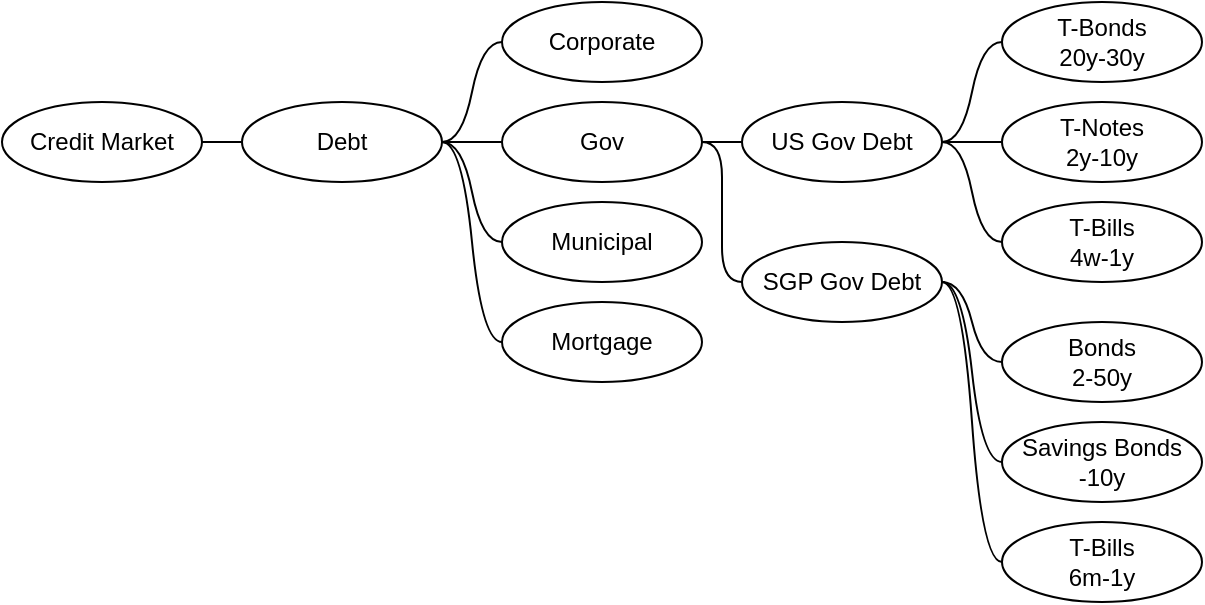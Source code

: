 <mxfile version="20.8.5" type="github">
  <diagram id="duZlh_n1-b1SHrgEPJop" name="Page-1">
    <mxGraphModel dx="794" dy="413" grid="1" gridSize="10" guides="1" tooltips="1" connect="1" arrows="1" fold="1" page="1" pageScale="1" pageWidth="850" pageHeight="1100" math="0" shadow="0">
      <root>
        <mxCell id="0" />
        <mxCell id="1" parent="0" />
        <mxCell id="hCuY06wSEHlHvCUH7BdE-3" value="" style="edgeStyle=entityRelationEdgeStyle;rounded=0;orthogonalLoop=1;jettySize=auto;html=1;startArrow=none;endArrow=none;segment=10;curved=1;sourcePerimeterSpacing=0;targetPerimeterSpacing=0;" edge="1" parent="1" source="hCuY06wSEHlHvCUH7BdE-1" target="hCuY06wSEHlHvCUH7BdE-2">
          <mxGeometry relative="1" as="geometry" />
        </mxCell>
        <mxCell id="hCuY06wSEHlHvCUH7BdE-6" style="edgeStyle=entityRelationEdgeStyle;rounded=0;orthogonalLoop=1;jettySize=auto;html=1;startArrow=none;endArrow=none;segment=10;curved=1;sourcePerimeterSpacing=0;targetPerimeterSpacing=0;entryX=0;entryY=0.5;entryDx=0;entryDy=0;" edge="1" parent="1" source="hCuY06wSEHlHvCUH7BdE-1" target="hCuY06wSEHlHvCUH7BdE-4">
          <mxGeometry relative="1" as="geometry" />
        </mxCell>
        <mxCell id="hCuY06wSEHlHvCUH7BdE-7" style="edgeStyle=entityRelationEdgeStyle;rounded=0;orthogonalLoop=1;jettySize=auto;html=1;startArrow=none;endArrow=none;segment=10;curved=1;sourcePerimeterSpacing=0;targetPerimeterSpacing=0;entryX=0;entryY=0.5;entryDx=0;entryDy=0;" edge="1" parent="1" source="hCuY06wSEHlHvCUH7BdE-1" target="hCuY06wSEHlHvCUH7BdE-5">
          <mxGeometry relative="1" as="geometry" />
        </mxCell>
        <mxCell id="hCuY06wSEHlHvCUH7BdE-1" value="US Gov Debt" style="ellipse;whiteSpace=wrap;html=1;align=center;newEdgeStyle={&quot;edgeStyle&quot;:&quot;entityRelationEdgeStyle&quot;,&quot;startArrow&quot;:&quot;none&quot;,&quot;endArrow&quot;:&quot;none&quot;,&quot;segment&quot;:10,&quot;curved&quot;:1,&quot;sourcePerimeterSpacing&quot;:0,&quot;targetPerimeterSpacing&quot;:0};treeFolding=1;treeMoving=1;" vertex="1" parent="1">
          <mxGeometry x="410" y="380" width="100" height="40" as="geometry" />
        </mxCell>
        <mxCell id="hCuY06wSEHlHvCUH7BdE-2" value="T-Notes&lt;br&gt;2y-10y" style="ellipse;whiteSpace=wrap;html=1;align=center;newEdgeStyle={&quot;edgeStyle&quot;:&quot;entityRelationEdgeStyle&quot;,&quot;startArrow&quot;:&quot;none&quot;,&quot;endArrow&quot;:&quot;none&quot;,&quot;segment&quot;:10,&quot;curved&quot;:1,&quot;sourcePerimeterSpacing&quot;:0,&quot;targetPerimeterSpacing&quot;:0};treeFolding=1;treeMoving=1;" vertex="1" parent="1">
          <mxGeometry x="540" y="380" width="100" height="40" as="geometry" />
        </mxCell>
        <mxCell id="hCuY06wSEHlHvCUH7BdE-4" value="T-Bonds&lt;br&gt;20y-30y" style="ellipse;whiteSpace=wrap;html=1;align=center;newEdgeStyle={&quot;edgeStyle&quot;:&quot;entityRelationEdgeStyle&quot;,&quot;startArrow&quot;:&quot;none&quot;,&quot;endArrow&quot;:&quot;none&quot;,&quot;segment&quot;:10,&quot;curved&quot;:1,&quot;sourcePerimeterSpacing&quot;:0,&quot;targetPerimeterSpacing&quot;:0};treeFolding=1;treeMoving=1;" vertex="1" parent="1">
          <mxGeometry x="540" y="330" width="100" height="40" as="geometry" />
        </mxCell>
        <mxCell id="hCuY06wSEHlHvCUH7BdE-5" value="T-Bills&lt;br&gt;4w-1y" style="ellipse;whiteSpace=wrap;html=1;align=center;newEdgeStyle={&quot;edgeStyle&quot;:&quot;entityRelationEdgeStyle&quot;,&quot;startArrow&quot;:&quot;none&quot;,&quot;endArrow&quot;:&quot;none&quot;,&quot;segment&quot;:10,&quot;curved&quot;:1,&quot;sourcePerimeterSpacing&quot;:0,&quot;targetPerimeterSpacing&quot;:0};treeFolding=1;treeMoving=1;" vertex="1" parent="1">
          <mxGeometry x="540" y="430" width="100" height="40" as="geometry" />
        </mxCell>
        <mxCell id="hCuY06wSEHlHvCUH7BdE-10" value="" style="edgeStyle=entityRelationEdgeStyle;rounded=0;orthogonalLoop=1;jettySize=auto;html=1;startArrow=none;endArrow=none;segment=10;curved=1;sourcePerimeterSpacing=0;targetPerimeterSpacing=0;" edge="1" parent="1" source="hCuY06wSEHlHvCUH7BdE-8" target="hCuY06wSEHlHvCUH7BdE-9">
          <mxGeometry relative="1" as="geometry" />
        </mxCell>
        <mxCell id="hCuY06wSEHlHvCUH7BdE-8" value="Credit Market" style="ellipse;whiteSpace=wrap;html=1;align=center;newEdgeStyle={&quot;edgeStyle&quot;:&quot;entityRelationEdgeStyle&quot;,&quot;startArrow&quot;:&quot;none&quot;,&quot;endArrow&quot;:&quot;none&quot;,&quot;segment&quot;:10,&quot;curved&quot;:1,&quot;sourcePerimeterSpacing&quot;:0,&quot;targetPerimeterSpacing&quot;:0};treeFolding=1;treeMoving=1;" vertex="1" parent="1">
          <mxGeometry x="40" y="380" width="100" height="40" as="geometry" />
        </mxCell>
        <mxCell id="hCuY06wSEHlHvCUH7BdE-12" value="" style="edgeStyle=entityRelationEdgeStyle;rounded=0;orthogonalLoop=1;jettySize=auto;html=1;startArrow=none;endArrow=none;segment=10;curved=1;sourcePerimeterSpacing=0;targetPerimeterSpacing=0;" edge="1" parent="1" source="hCuY06wSEHlHvCUH7BdE-9" target="hCuY06wSEHlHvCUH7BdE-11">
          <mxGeometry relative="1" as="geometry" />
        </mxCell>
        <mxCell id="hCuY06wSEHlHvCUH7BdE-16" value="" style="edgeStyle=entityRelationEdgeStyle;rounded=0;orthogonalLoop=1;jettySize=auto;html=1;startArrow=none;endArrow=none;segment=10;curved=1;sourcePerimeterSpacing=0;targetPerimeterSpacing=0;" edge="1" parent="1" source="hCuY06wSEHlHvCUH7BdE-9" target="hCuY06wSEHlHvCUH7BdE-15">
          <mxGeometry relative="1" as="geometry" />
        </mxCell>
        <mxCell id="hCuY06wSEHlHvCUH7BdE-18" value="" style="edgeStyle=entityRelationEdgeStyle;rounded=0;orthogonalLoop=1;jettySize=auto;html=1;startArrow=none;endArrow=none;segment=10;curved=1;sourcePerimeterSpacing=0;targetPerimeterSpacing=0;" edge="1" parent="1" source="hCuY06wSEHlHvCUH7BdE-9" target="hCuY06wSEHlHvCUH7BdE-17">
          <mxGeometry relative="1" as="geometry" />
        </mxCell>
        <mxCell id="hCuY06wSEHlHvCUH7BdE-20" value="" style="edgeStyle=entityRelationEdgeStyle;rounded=0;orthogonalLoop=1;jettySize=auto;html=1;startArrow=none;endArrow=none;segment=10;curved=1;sourcePerimeterSpacing=0;targetPerimeterSpacing=0;" edge="1" parent="1" source="hCuY06wSEHlHvCUH7BdE-9" target="hCuY06wSEHlHvCUH7BdE-19">
          <mxGeometry relative="1" as="geometry" />
        </mxCell>
        <mxCell id="hCuY06wSEHlHvCUH7BdE-9" value="Debt" style="ellipse;whiteSpace=wrap;html=1;align=center;newEdgeStyle={&quot;edgeStyle&quot;:&quot;entityRelationEdgeStyle&quot;,&quot;startArrow&quot;:&quot;none&quot;,&quot;endArrow&quot;:&quot;none&quot;,&quot;segment&quot;:10,&quot;curved&quot;:1,&quot;sourcePerimeterSpacing&quot;:0,&quot;targetPerimeterSpacing&quot;:0};treeFolding=1;treeMoving=1;" vertex="1" parent="1">
          <mxGeometry x="160" y="380" width="100" height="40" as="geometry" />
        </mxCell>
        <mxCell id="hCuY06wSEHlHvCUH7BdE-13" style="edgeStyle=entityRelationEdgeStyle;rounded=0;orthogonalLoop=1;jettySize=auto;html=1;startArrow=none;endArrow=none;segment=10;curved=1;sourcePerimeterSpacing=0;targetPerimeterSpacing=0;entryX=0;entryY=0.5;entryDx=0;entryDy=0;" edge="1" parent="1" source="hCuY06wSEHlHvCUH7BdE-11" target="hCuY06wSEHlHvCUH7BdE-1">
          <mxGeometry relative="1" as="geometry" />
        </mxCell>
        <mxCell id="hCuY06wSEHlHvCUH7BdE-21" value="" style="edgeStyle=entityRelationEdgeStyle;rounded=0;orthogonalLoop=1;jettySize=auto;html=1;startArrow=none;endArrow=none;segment=10;curved=1;sourcePerimeterSpacing=0;targetPerimeterSpacing=0;" edge="1" parent="1" source="hCuY06wSEHlHvCUH7BdE-11" target="hCuY06wSEHlHvCUH7BdE-1">
          <mxGeometry relative="1" as="geometry" />
        </mxCell>
        <mxCell id="hCuY06wSEHlHvCUH7BdE-22" style="edgeStyle=entityRelationEdgeStyle;rounded=0;orthogonalLoop=1;jettySize=auto;html=1;startArrow=none;endArrow=none;segment=10;curved=1;sourcePerimeterSpacing=0;targetPerimeterSpacing=0;entryX=0;entryY=0.5;entryDx=0;entryDy=0;" edge="1" parent="1" source="hCuY06wSEHlHvCUH7BdE-11" target="hCuY06wSEHlHvCUH7BdE-23">
          <mxGeometry relative="1" as="geometry">
            <mxPoint x="430" y="470" as="targetPoint" />
          </mxGeometry>
        </mxCell>
        <mxCell id="hCuY06wSEHlHvCUH7BdE-11" value="Gov" style="ellipse;whiteSpace=wrap;html=1;align=center;newEdgeStyle={&quot;edgeStyle&quot;:&quot;entityRelationEdgeStyle&quot;,&quot;startArrow&quot;:&quot;none&quot;,&quot;endArrow&quot;:&quot;none&quot;,&quot;segment&quot;:10,&quot;curved&quot;:1,&quot;sourcePerimeterSpacing&quot;:0,&quot;targetPerimeterSpacing&quot;:0};treeFolding=1;treeMoving=1;" vertex="1" parent="1">
          <mxGeometry x="290" y="380" width="100" height="40" as="geometry" />
        </mxCell>
        <mxCell id="hCuY06wSEHlHvCUH7BdE-15" value="Municipal" style="ellipse;whiteSpace=wrap;html=1;align=center;newEdgeStyle={&quot;edgeStyle&quot;:&quot;entityRelationEdgeStyle&quot;,&quot;startArrow&quot;:&quot;none&quot;,&quot;endArrow&quot;:&quot;none&quot;,&quot;segment&quot;:10,&quot;curved&quot;:1,&quot;sourcePerimeterSpacing&quot;:0,&quot;targetPerimeterSpacing&quot;:0};treeFolding=1;treeMoving=1;" vertex="1" parent="1">
          <mxGeometry x="290" y="430" width="100" height="40" as="geometry" />
        </mxCell>
        <mxCell id="hCuY06wSEHlHvCUH7BdE-17" value="Corporate" style="ellipse;whiteSpace=wrap;html=1;align=center;newEdgeStyle={&quot;edgeStyle&quot;:&quot;entityRelationEdgeStyle&quot;,&quot;startArrow&quot;:&quot;none&quot;,&quot;endArrow&quot;:&quot;none&quot;,&quot;segment&quot;:10,&quot;curved&quot;:1,&quot;sourcePerimeterSpacing&quot;:0,&quot;targetPerimeterSpacing&quot;:0};treeFolding=1;treeMoving=1;" vertex="1" parent="1">
          <mxGeometry x="290" y="330" width="100" height="40" as="geometry" />
        </mxCell>
        <mxCell id="hCuY06wSEHlHvCUH7BdE-19" value="Mortgage" style="ellipse;whiteSpace=wrap;html=1;align=center;newEdgeStyle={&quot;edgeStyle&quot;:&quot;entityRelationEdgeStyle&quot;,&quot;startArrow&quot;:&quot;none&quot;,&quot;endArrow&quot;:&quot;none&quot;,&quot;segment&quot;:10,&quot;curved&quot;:1,&quot;sourcePerimeterSpacing&quot;:0,&quot;targetPerimeterSpacing&quot;:0};treeFolding=1;treeMoving=1;" vertex="1" parent="1">
          <mxGeometry x="290" y="480" width="100" height="40" as="geometry" />
        </mxCell>
        <mxCell id="hCuY06wSEHlHvCUH7BdE-26" value="" style="edgeStyle=entityRelationEdgeStyle;rounded=0;orthogonalLoop=1;jettySize=auto;html=1;startArrow=none;endArrow=none;segment=10;curved=1;sourcePerimeterSpacing=0;targetPerimeterSpacing=0;" edge="1" parent="1" source="hCuY06wSEHlHvCUH7BdE-23" target="hCuY06wSEHlHvCUH7BdE-25">
          <mxGeometry relative="1" as="geometry" />
        </mxCell>
        <mxCell id="hCuY06wSEHlHvCUH7BdE-29" value="" style="edgeStyle=entityRelationEdgeStyle;rounded=0;orthogonalLoop=1;jettySize=auto;html=1;startArrow=none;endArrow=none;segment=10;curved=1;sourcePerimeterSpacing=0;targetPerimeterSpacing=0;" edge="1" parent="1" source="hCuY06wSEHlHvCUH7BdE-23" target="hCuY06wSEHlHvCUH7BdE-28">
          <mxGeometry relative="1" as="geometry" />
        </mxCell>
        <mxCell id="hCuY06wSEHlHvCUH7BdE-31" value="" style="edgeStyle=entityRelationEdgeStyle;rounded=0;orthogonalLoop=1;jettySize=auto;html=1;startArrow=none;endArrow=none;segment=10;curved=1;sourcePerimeterSpacing=0;targetPerimeterSpacing=0;" edge="1" parent="1" source="hCuY06wSEHlHvCUH7BdE-23" target="hCuY06wSEHlHvCUH7BdE-30">
          <mxGeometry relative="1" as="geometry" />
        </mxCell>
        <mxCell id="hCuY06wSEHlHvCUH7BdE-23" value="SGP Gov Debt" style="ellipse;whiteSpace=wrap;html=1;align=center;newEdgeStyle={&quot;edgeStyle&quot;:&quot;entityRelationEdgeStyle&quot;,&quot;startArrow&quot;:&quot;none&quot;,&quot;endArrow&quot;:&quot;none&quot;,&quot;segment&quot;:10,&quot;curved&quot;:1,&quot;sourcePerimeterSpacing&quot;:0,&quot;targetPerimeterSpacing&quot;:0};treeFolding=1;treeMoving=1;" vertex="1" parent="1">
          <mxGeometry x="410" y="450" width="100" height="40" as="geometry" />
        </mxCell>
        <mxCell id="hCuY06wSEHlHvCUH7BdE-25" value="Savings Bonds&lt;br&gt;-10y" style="ellipse;whiteSpace=wrap;html=1;align=center;newEdgeStyle={&quot;edgeStyle&quot;:&quot;entityRelationEdgeStyle&quot;,&quot;startArrow&quot;:&quot;none&quot;,&quot;endArrow&quot;:&quot;none&quot;,&quot;segment&quot;:10,&quot;curved&quot;:1,&quot;sourcePerimeterSpacing&quot;:0,&quot;targetPerimeterSpacing&quot;:0};treeFolding=1;treeMoving=1;" vertex="1" parent="1">
          <mxGeometry x="540" y="540" width="100" height="40" as="geometry" />
        </mxCell>
        <mxCell id="hCuY06wSEHlHvCUH7BdE-28" value="Bonds&lt;br&gt;2-50y" style="ellipse;whiteSpace=wrap;html=1;align=center;newEdgeStyle={&quot;edgeStyle&quot;:&quot;entityRelationEdgeStyle&quot;,&quot;startArrow&quot;:&quot;none&quot;,&quot;endArrow&quot;:&quot;none&quot;,&quot;segment&quot;:10,&quot;curved&quot;:1,&quot;sourcePerimeterSpacing&quot;:0,&quot;targetPerimeterSpacing&quot;:0};treeFolding=1;treeMoving=1;" vertex="1" parent="1">
          <mxGeometry x="540" y="490" width="100" height="40" as="geometry" />
        </mxCell>
        <mxCell id="hCuY06wSEHlHvCUH7BdE-30" value="T-Bills&lt;br&gt;6m-1y" style="ellipse;whiteSpace=wrap;html=1;align=center;newEdgeStyle={&quot;edgeStyle&quot;:&quot;entityRelationEdgeStyle&quot;,&quot;startArrow&quot;:&quot;none&quot;,&quot;endArrow&quot;:&quot;none&quot;,&quot;segment&quot;:10,&quot;curved&quot;:1,&quot;sourcePerimeterSpacing&quot;:0,&quot;targetPerimeterSpacing&quot;:0};treeFolding=1;treeMoving=1;" vertex="1" parent="1">
          <mxGeometry x="540" y="590" width="100" height="40" as="geometry" />
        </mxCell>
      </root>
    </mxGraphModel>
  </diagram>
</mxfile>
